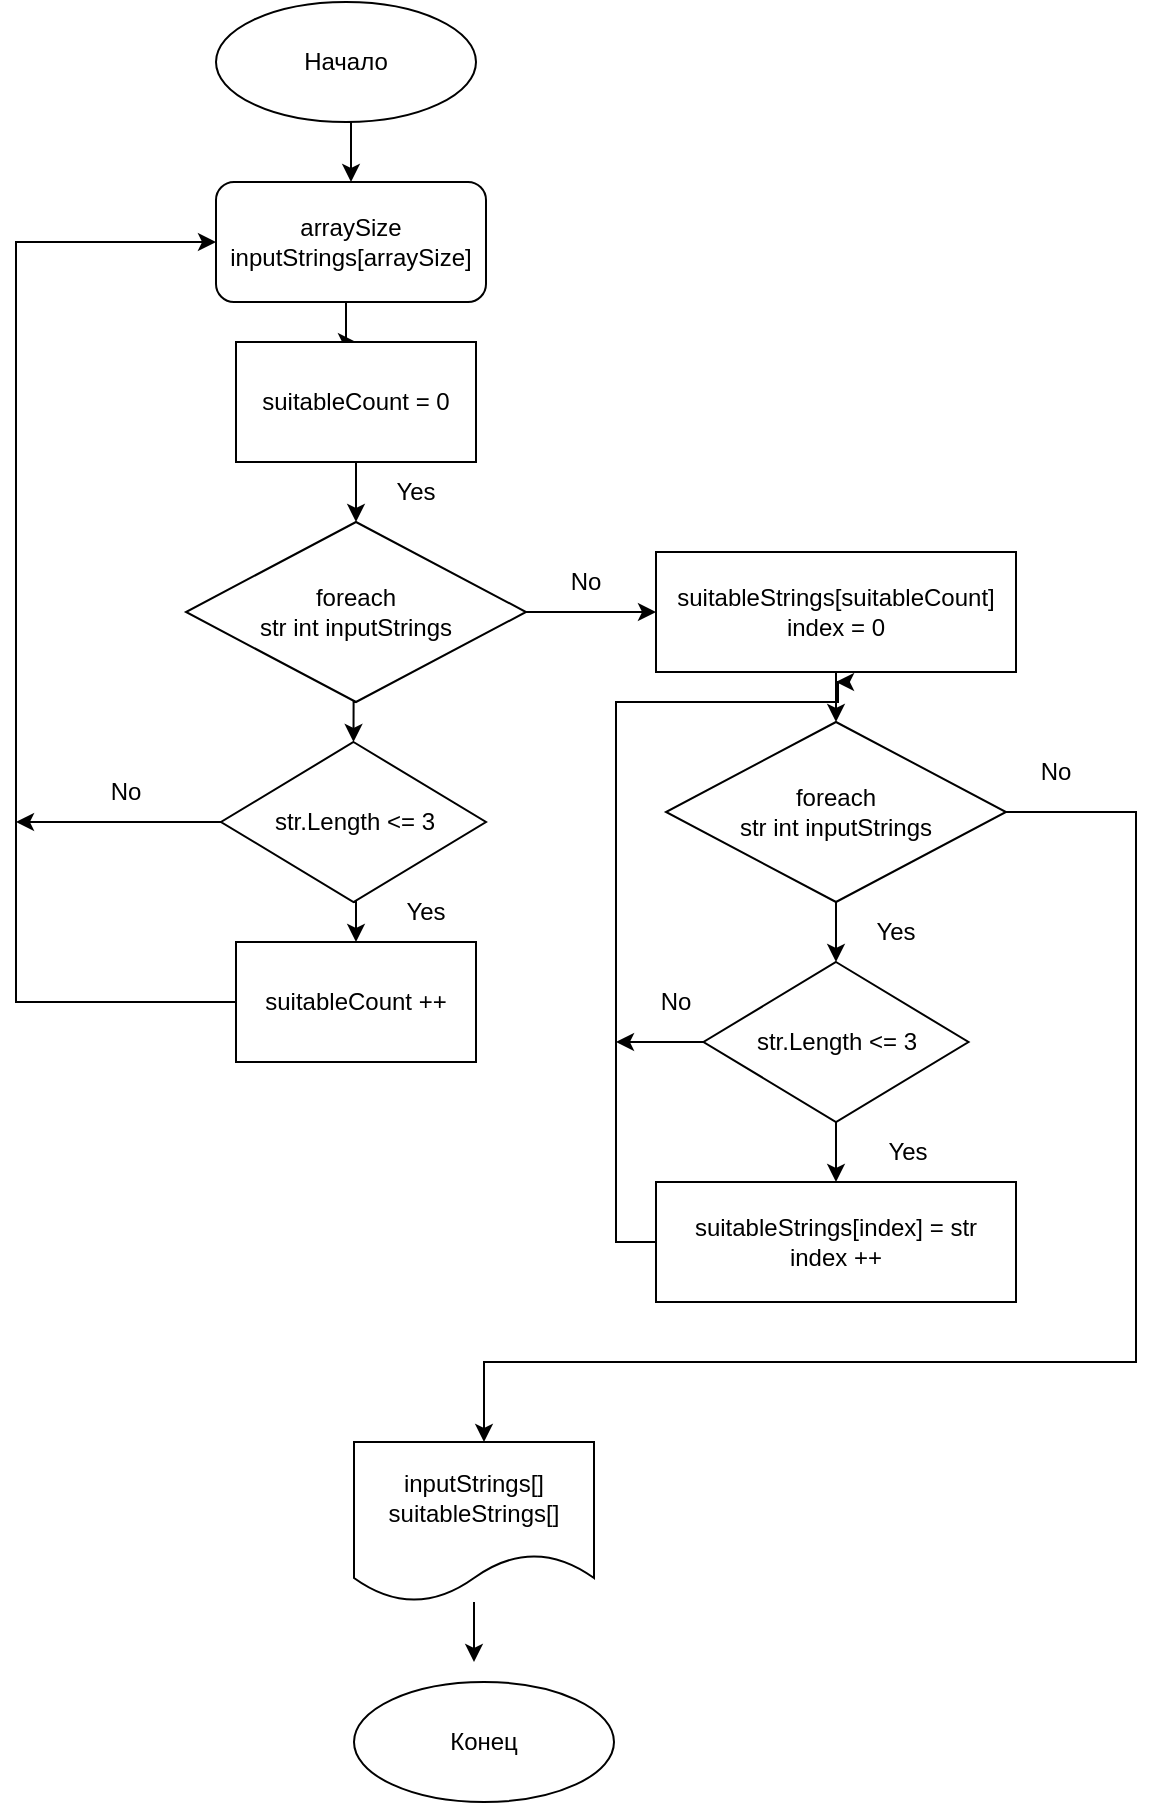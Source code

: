 <mxfile version="24.4.0" type="device">
  <diagram name="Страница — 1" id="NXCsuUSFvgV-njq2mUWH">
    <mxGraphModel dx="1002" dy="569" grid="1" gridSize="10" guides="1" tooltips="1" connect="1" arrows="1" fold="1" page="1" pageScale="1" pageWidth="827" pageHeight="1169" math="0" shadow="0">
      <root>
        <mxCell id="0" />
        <mxCell id="1" parent="0" />
        <mxCell id="VgNtUhD-SbEYT73MPKsB-3" style="edgeStyle=orthogonalEdgeStyle;rounded=0;orthogonalLoop=1;jettySize=auto;html=1;exitX=0.5;exitY=1;exitDx=0;exitDy=0;entryX=0.5;entryY=0;entryDx=0;entryDy=0;" edge="1" parent="1" source="VgNtUhD-SbEYT73MPKsB-1" target="VgNtUhD-SbEYT73MPKsB-2">
          <mxGeometry relative="1" as="geometry" />
        </mxCell>
        <mxCell id="VgNtUhD-SbEYT73MPKsB-1" value="Начало" style="ellipse;whiteSpace=wrap;html=1;" vertex="1" parent="1">
          <mxGeometry x="340" y="10" width="130" height="60" as="geometry" />
        </mxCell>
        <mxCell id="VgNtUhD-SbEYT73MPKsB-8" style="edgeStyle=orthogonalEdgeStyle;rounded=0;orthogonalLoop=1;jettySize=auto;html=1;exitX=0.5;exitY=1;exitDx=0;exitDy=0;entryX=0.5;entryY=0;entryDx=0;entryDy=0;" edge="1" parent="1" source="VgNtUhD-SbEYT73MPKsB-2" target="VgNtUhD-SbEYT73MPKsB-4">
          <mxGeometry relative="1" as="geometry">
            <Array as="points">
              <mxPoint x="405" y="180" />
            </Array>
          </mxGeometry>
        </mxCell>
        <mxCell id="VgNtUhD-SbEYT73MPKsB-2" value="arraySize&lt;div&gt;inputStrings[arraySize]&lt;/div&gt;" style="rounded=1;whiteSpace=wrap;html=1;" vertex="1" parent="1">
          <mxGeometry x="340" y="100" width="135" height="60" as="geometry" />
        </mxCell>
        <mxCell id="VgNtUhD-SbEYT73MPKsB-9" value="" style="edgeStyle=orthogonalEdgeStyle;rounded=0;orthogonalLoop=1;jettySize=auto;html=1;" edge="1" parent="1" source="VgNtUhD-SbEYT73MPKsB-4" target="VgNtUhD-SbEYT73MPKsB-5">
          <mxGeometry relative="1" as="geometry" />
        </mxCell>
        <mxCell id="VgNtUhD-SbEYT73MPKsB-4" value="suitableCount = 0" style="rounded=0;whiteSpace=wrap;html=1;" vertex="1" parent="1">
          <mxGeometry x="350" y="180" width="120" height="60" as="geometry" />
        </mxCell>
        <mxCell id="VgNtUhD-SbEYT73MPKsB-10" style="edgeStyle=orthogonalEdgeStyle;rounded=0;orthogonalLoop=1;jettySize=auto;html=1;exitX=0.5;exitY=1;exitDx=0;exitDy=0;entryX=0.5;entryY=0;entryDx=0;entryDy=0;" edge="1" parent="1" source="VgNtUhD-SbEYT73MPKsB-5" target="VgNtUhD-SbEYT73MPKsB-6">
          <mxGeometry relative="1" as="geometry" />
        </mxCell>
        <mxCell id="VgNtUhD-SbEYT73MPKsB-20" style="edgeStyle=orthogonalEdgeStyle;rounded=0;orthogonalLoop=1;jettySize=auto;html=1;exitX=1;exitY=0.5;exitDx=0;exitDy=0;" edge="1" parent="1" source="VgNtUhD-SbEYT73MPKsB-5" target="VgNtUhD-SbEYT73MPKsB-19">
          <mxGeometry relative="1" as="geometry" />
        </mxCell>
        <mxCell id="VgNtUhD-SbEYT73MPKsB-5" value="foreach&lt;div&gt;str int inputStrings&lt;/div&gt;" style="rhombus;whiteSpace=wrap;html=1;" vertex="1" parent="1">
          <mxGeometry x="325" y="270" width="170" height="90" as="geometry" />
        </mxCell>
        <mxCell id="VgNtUhD-SbEYT73MPKsB-11" style="edgeStyle=orthogonalEdgeStyle;rounded=0;orthogonalLoop=1;jettySize=auto;html=1;exitX=0.5;exitY=1;exitDx=0;exitDy=0;entryX=0.5;entryY=0;entryDx=0;entryDy=0;" edge="1" parent="1" source="VgNtUhD-SbEYT73MPKsB-6" target="VgNtUhD-SbEYT73MPKsB-7">
          <mxGeometry relative="1" as="geometry" />
        </mxCell>
        <mxCell id="VgNtUhD-SbEYT73MPKsB-18" style="edgeStyle=orthogonalEdgeStyle;rounded=0;orthogonalLoop=1;jettySize=auto;html=1;exitX=0;exitY=0.5;exitDx=0;exitDy=0;" edge="1" parent="1" source="VgNtUhD-SbEYT73MPKsB-6">
          <mxGeometry relative="1" as="geometry">
            <mxPoint x="240" y="420" as="targetPoint" />
          </mxGeometry>
        </mxCell>
        <mxCell id="VgNtUhD-SbEYT73MPKsB-6" value="str.Length &amp;lt;= 3" style="rhombus;whiteSpace=wrap;html=1;" vertex="1" parent="1">
          <mxGeometry x="342.5" y="380" width="132.5" height="80" as="geometry" />
        </mxCell>
        <mxCell id="VgNtUhD-SbEYT73MPKsB-15" style="edgeStyle=orthogonalEdgeStyle;rounded=0;orthogonalLoop=1;jettySize=auto;html=1;exitX=0;exitY=0.5;exitDx=0;exitDy=0;entryX=0;entryY=0.5;entryDx=0;entryDy=0;" edge="1" parent="1" source="VgNtUhD-SbEYT73MPKsB-7" target="VgNtUhD-SbEYT73MPKsB-2">
          <mxGeometry relative="1" as="geometry">
            <mxPoint x="250" y="120" as="targetPoint" />
            <Array as="points">
              <mxPoint x="240" y="510" />
              <mxPoint x="240" y="130" />
            </Array>
          </mxGeometry>
        </mxCell>
        <mxCell id="VgNtUhD-SbEYT73MPKsB-7" value="suitableCount ++" style="rounded=0;whiteSpace=wrap;html=1;" vertex="1" parent="1">
          <mxGeometry x="350" y="480" width="120" height="60" as="geometry" />
        </mxCell>
        <mxCell id="VgNtUhD-SbEYT73MPKsB-12" value="Yes" style="text;html=1;align=center;verticalAlign=middle;whiteSpace=wrap;rounded=0;" vertex="1" parent="1">
          <mxGeometry x="415" y="450" width="60" height="30" as="geometry" />
        </mxCell>
        <mxCell id="VgNtUhD-SbEYT73MPKsB-13" value="Yes" style="text;html=1;align=center;verticalAlign=middle;whiteSpace=wrap;rounded=0;" vertex="1" parent="1">
          <mxGeometry x="410" y="240" width="60" height="30" as="geometry" />
        </mxCell>
        <mxCell id="VgNtUhD-SbEYT73MPKsB-17" value="No" style="text;html=1;align=center;verticalAlign=middle;whiteSpace=wrap;rounded=0;" vertex="1" parent="1">
          <mxGeometry x="265" y="390" width="60" height="30" as="geometry" />
        </mxCell>
        <mxCell id="VgNtUhD-SbEYT73MPKsB-23" style="edgeStyle=orthogonalEdgeStyle;rounded=0;orthogonalLoop=1;jettySize=auto;html=1;exitX=0.5;exitY=1;exitDx=0;exitDy=0;entryX=0.5;entryY=0;entryDx=0;entryDy=0;" edge="1" parent="1" source="VgNtUhD-SbEYT73MPKsB-19" target="VgNtUhD-SbEYT73MPKsB-22">
          <mxGeometry relative="1" as="geometry" />
        </mxCell>
        <mxCell id="VgNtUhD-SbEYT73MPKsB-19" value="suitableStrings[suitableCount]&lt;div&gt;index = 0&lt;/div&gt;" style="rounded=0;whiteSpace=wrap;html=1;" vertex="1" parent="1">
          <mxGeometry x="560" y="285" width="180" height="60" as="geometry" />
        </mxCell>
        <mxCell id="VgNtUhD-SbEYT73MPKsB-21" value="No" style="text;html=1;align=center;verticalAlign=middle;whiteSpace=wrap;rounded=0;" vertex="1" parent="1">
          <mxGeometry x="495" y="285" width="60" height="30" as="geometry" />
        </mxCell>
        <mxCell id="VgNtUhD-SbEYT73MPKsB-25" style="edgeStyle=orthogonalEdgeStyle;rounded=0;orthogonalLoop=1;jettySize=auto;html=1;exitX=0.5;exitY=1;exitDx=0;exitDy=0;entryX=0.5;entryY=0;entryDx=0;entryDy=0;" edge="1" parent="1" source="VgNtUhD-SbEYT73MPKsB-22" target="VgNtUhD-SbEYT73MPKsB-24">
          <mxGeometry relative="1" as="geometry" />
        </mxCell>
        <mxCell id="VgNtUhD-SbEYT73MPKsB-34" style="edgeStyle=orthogonalEdgeStyle;rounded=0;orthogonalLoop=1;jettySize=auto;html=1;exitX=1;exitY=0.5;exitDx=0;exitDy=0;" edge="1" parent="1" source="VgNtUhD-SbEYT73MPKsB-22" target="VgNtUhD-SbEYT73MPKsB-33">
          <mxGeometry relative="1" as="geometry">
            <Array as="points">
              <mxPoint x="800" y="415" />
              <mxPoint x="800" y="690" />
              <mxPoint x="474" y="690" />
            </Array>
          </mxGeometry>
        </mxCell>
        <mxCell id="VgNtUhD-SbEYT73MPKsB-22" value="foreach&lt;div&gt;str int inputStrings&lt;/div&gt;" style="rhombus;whiteSpace=wrap;html=1;" vertex="1" parent="1">
          <mxGeometry x="565" y="370" width="170" height="90" as="geometry" />
        </mxCell>
        <mxCell id="VgNtUhD-SbEYT73MPKsB-28" style="edgeStyle=orthogonalEdgeStyle;rounded=0;orthogonalLoop=1;jettySize=auto;html=1;exitX=0.5;exitY=1;exitDx=0;exitDy=0;entryX=0.5;entryY=0;entryDx=0;entryDy=0;" edge="1" parent="1" source="VgNtUhD-SbEYT73MPKsB-24" target="VgNtUhD-SbEYT73MPKsB-27">
          <mxGeometry relative="1" as="geometry" />
        </mxCell>
        <mxCell id="VgNtUhD-SbEYT73MPKsB-31" style="edgeStyle=orthogonalEdgeStyle;rounded=0;orthogonalLoop=1;jettySize=auto;html=1;exitX=0;exitY=0.5;exitDx=0;exitDy=0;" edge="1" parent="1" source="VgNtUhD-SbEYT73MPKsB-24">
          <mxGeometry relative="1" as="geometry">
            <mxPoint x="540" y="530" as="targetPoint" />
          </mxGeometry>
        </mxCell>
        <mxCell id="VgNtUhD-SbEYT73MPKsB-24" value="str.Length &amp;lt;= 3" style="rhombus;whiteSpace=wrap;html=1;" vertex="1" parent="1">
          <mxGeometry x="583.75" y="490" width="132.5" height="80" as="geometry" />
        </mxCell>
        <mxCell id="VgNtUhD-SbEYT73MPKsB-26" value="Yes" style="text;html=1;align=center;verticalAlign=middle;whiteSpace=wrap;rounded=0;" vertex="1" parent="1">
          <mxGeometry x="650" y="460" width="60" height="30" as="geometry" />
        </mxCell>
        <mxCell id="VgNtUhD-SbEYT73MPKsB-30" style="edgeStyle=orthogonalEdgeStyle;rounded=0;orthogonalLoop=1;jettySize=auto;html=1;exitX=0;exitY=0.5;exitDx=0;exitDy=0;" edge="1" parent="1" source="VgNtUhD-SbEYT73MPKsB-27">
          <mxGeometry relative="1" as="geometry">
            <mxPoint x="650" y="350" as="targetPoint" />
            <Array as="points">
              <mxPoint x="540" y="630" />
              <mxPoint x="540" y="360" />
              <mxPoint x="651" y="360" />
            </Array>
          </mxGeometry>
        </mxCell>
        <mxCell id="VgNtUhD-SbEYT73MPKsB-27" value="suitableStrings[index] = str&lt;div&gt;index ++&lt;/div&gt;" style="rounded=0;whiteSpace=wrap;html=1;" vertex="1" parent="1">
          <mxGeometry x="560" y="600" width="180" height="60" as="geometry" />
        </mxCell>
        <mxCell id="VgNtUhD-SbEYT73MPKsB-29" value="Yes" style="text;html=1;align=center;verticalAlign=middle;whiteSpace=wrap;rounded=0;" vertex="1" parent="1">
          <mxGeometry x="656.25" y="570" width="60" height="30" as="geometry" />
        </mxCell>
        <mxCell id="VgNtUhD-SbEYT73MPKsB-32" value="No" style="text;html=1;align=center;verticalAlign=middle;whiteSpace=wrap;rounded=0;" vertex="1" parent="1">
          <mxGeometry x="540" y="495" width="60" height="30" as="geometry" />
        </mxCell>
        <mxCell id="VgNtUhD-SbEYT73MPKsB-33" value="inputStrings[]&lt;div&gt;suitableStrings[]&lt;/div&gt;" style="shape=document;whiteSpace=wrap;html=1;boundedLbl=1;" vertex="1" parent="1">
          <mxGeometry x="409" y="730" width="120" height="80" as="geometry" />
        </mxCell>
        <mxCell id="VgNtUhD-SbEYT73MPKsB-35" value="No" style="text;html=1;align=center;verticalAlign=middle;whiteSpace=wrap;rounded=0;" vertex="1" parent="1">
          <mxGeometry x="730" y="380" width="60" height="30" as="geometry" />
        </mxCell>
        <mxCell id="VgNtUhD-SbEYT73MPKsB-36" value="Конец" style="ellipse;whiteSpace=wrap;html=1;" vertex="1" parent="1">
          <mxGeometry x="409" y="850" width="130" height="60" as="geometry" />
        </mxCell>
        <mxCell id="VgNtUhD-SbEYT73MPKsB-37" value="" style="endArrow=classic;html=1;rounded=0;" edge="1" parent="1" source="VgNtUhD-SbEYT73MPKsB-33">
          <mxGeometry width="50" height="50" relative="1" as="geometry">
            <mxPoint x="470" y="1040" as="sourcePoint" />
            <mxPoint x="469" y="840" as="targetPoint" />
          </mxGeometry>
        </mxCell>
      </root>
    </mxGraphModel>
  </diagram>
</mxfile>
